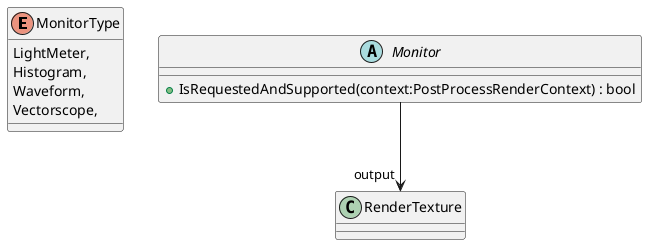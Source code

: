 @startuml
enum MonitorType {
    LightMeter,
    Histogram,
    Waveform,
    Vectorscope,
}
abstract class Monitor {
    + IsRequestedAndSupported(context:PostProcessRenderContext) : bool
}
Monitor --> "output" RenderTexture
@enduml
